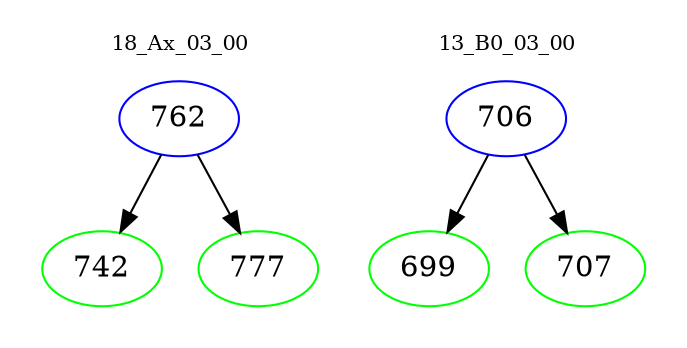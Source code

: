 digraph{
subgraph cluster_0 {
color = white
label = "18_Ax_03_00";
fontsize=10;
T0_762 [label="762", color="blue"]
T0_762 -> T0_742 [color="black"]
T0_742 [label="742", color="green"]
T0_762 -> T0_777 [color="black"]
T0_777 [label="777", color="green"]
}
subgraph cluster_1 {
color = white
label = "13_B0_03_00";
fontsize=10;
T1_706 [label="706", color="blue"]
T1_706 -> T1_699 [color="black"]
T1_699 [label="699", color="green"]
T1_706 -> T1_707 [color="black"]
T1_707 [label="707", color="green"]
}
}
